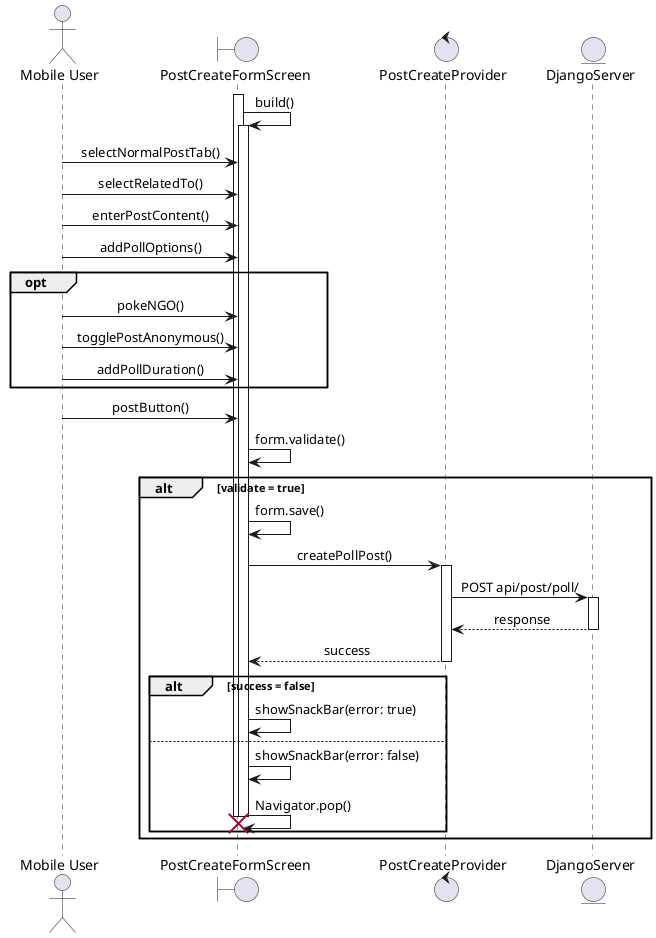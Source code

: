 @startuml uc1-sequence
skinparam sequenceMessageAlign center
actor       "Mobile User"       as actor
boundary    PostCreateFormScreen    as ui
control     PostCreateProvider  as provider
entity      DjangoServer      as server

activate  ui
ui -> ui: build()
activate ui
actor -> ui: selectNormalPostTab()
actor -> ui: selectRelatedTo()
actor -> ui: enterPostContent()
actor -> ui: addPollOptions()
opt
    actor -> ui: pokeNGO()
    actor -> ui: togglePostAnonymous()
    actor -> ui: addPollDuration()
end
actor -> ui: postButton()
ui -> ui: form.validate()
alt validate = true
    ui -> ui: form.save()
    ui -> provider: createPollPost()
    activate provider
    provider -> server: POST api/post/poll/
    activate server
    server --> provider: response
    deactivate server
    return success
    alt success = false
        ui -> ui: showSnackBar(error: true)
    else
        ui -> ui: showSnackBar(error: false)
        ui -> ui: Navigator.pop()
        deactivate ui
        destroy ui
    end
end
@enduml
